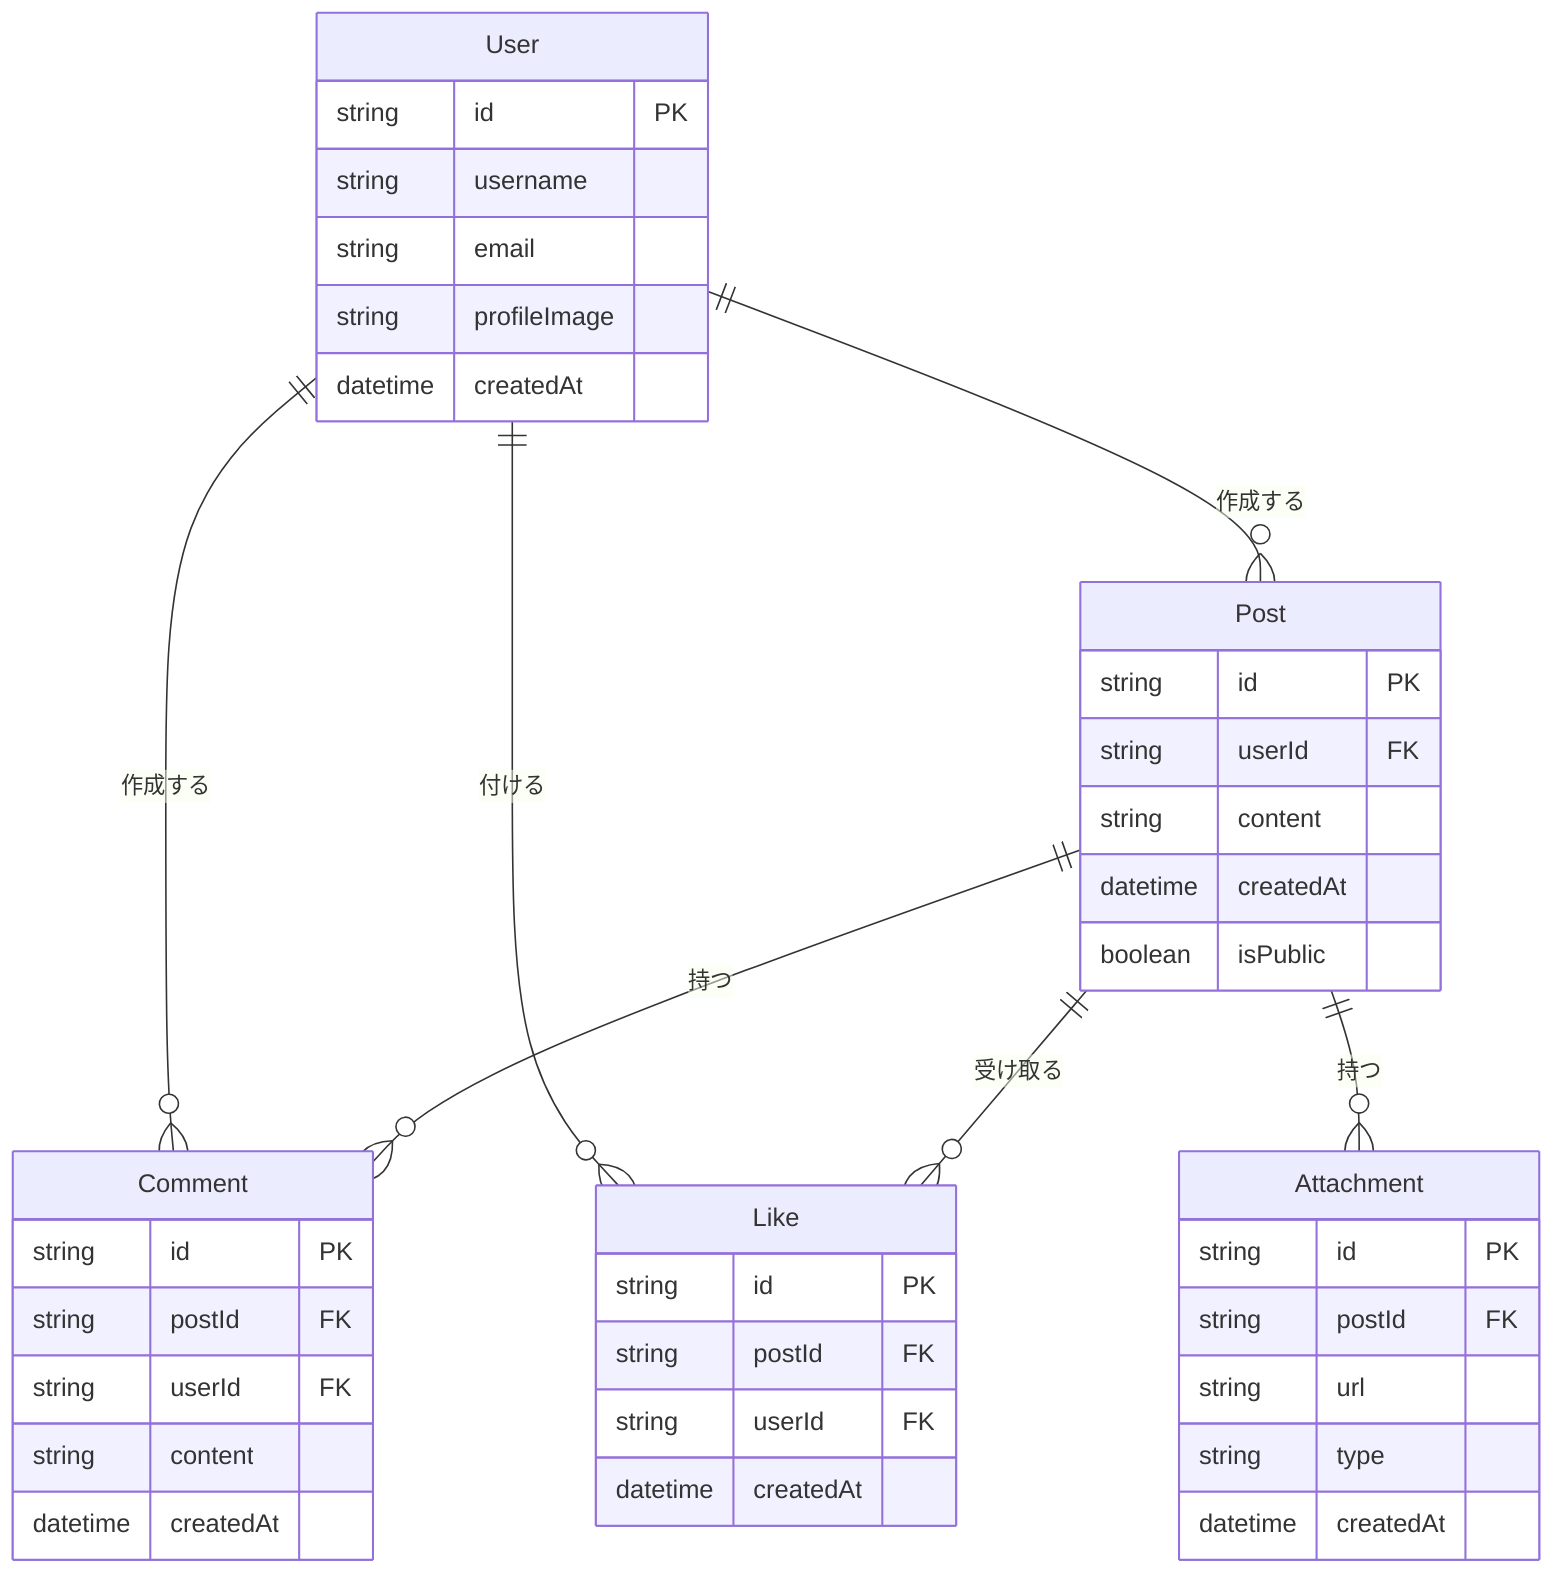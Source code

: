 erDiagram
    User ||--o{ Post : "作成する"
    User ||--o{ Comment : "作成する"
    User ||--o{ Like : "付ける"
    Post ||--o{ Comment : "持つ"
    Post ||--o{ Like : "受け取る"
    Post ||--o{ Attachment : "持つ"
    
    User {
        string id PK
        string username
        string email
        string profileImage
        datetime createdAt
    }
    
    Post {
        string id PK
        string userId FK
        string content
        datetime createdAt
        boolean isPublic
    }
    
    Comment {
        string id PK
        string postId FK
        string userId FK
        string content
        datetime createdAt
    }
    
    Like {
        string id PK
        string postId FK
        string userId FK
        datetime createdAt
    }
    
    Attachment {
        string id PK
        string postId FK
        string url
        string type
        datetime createdAt
    }
